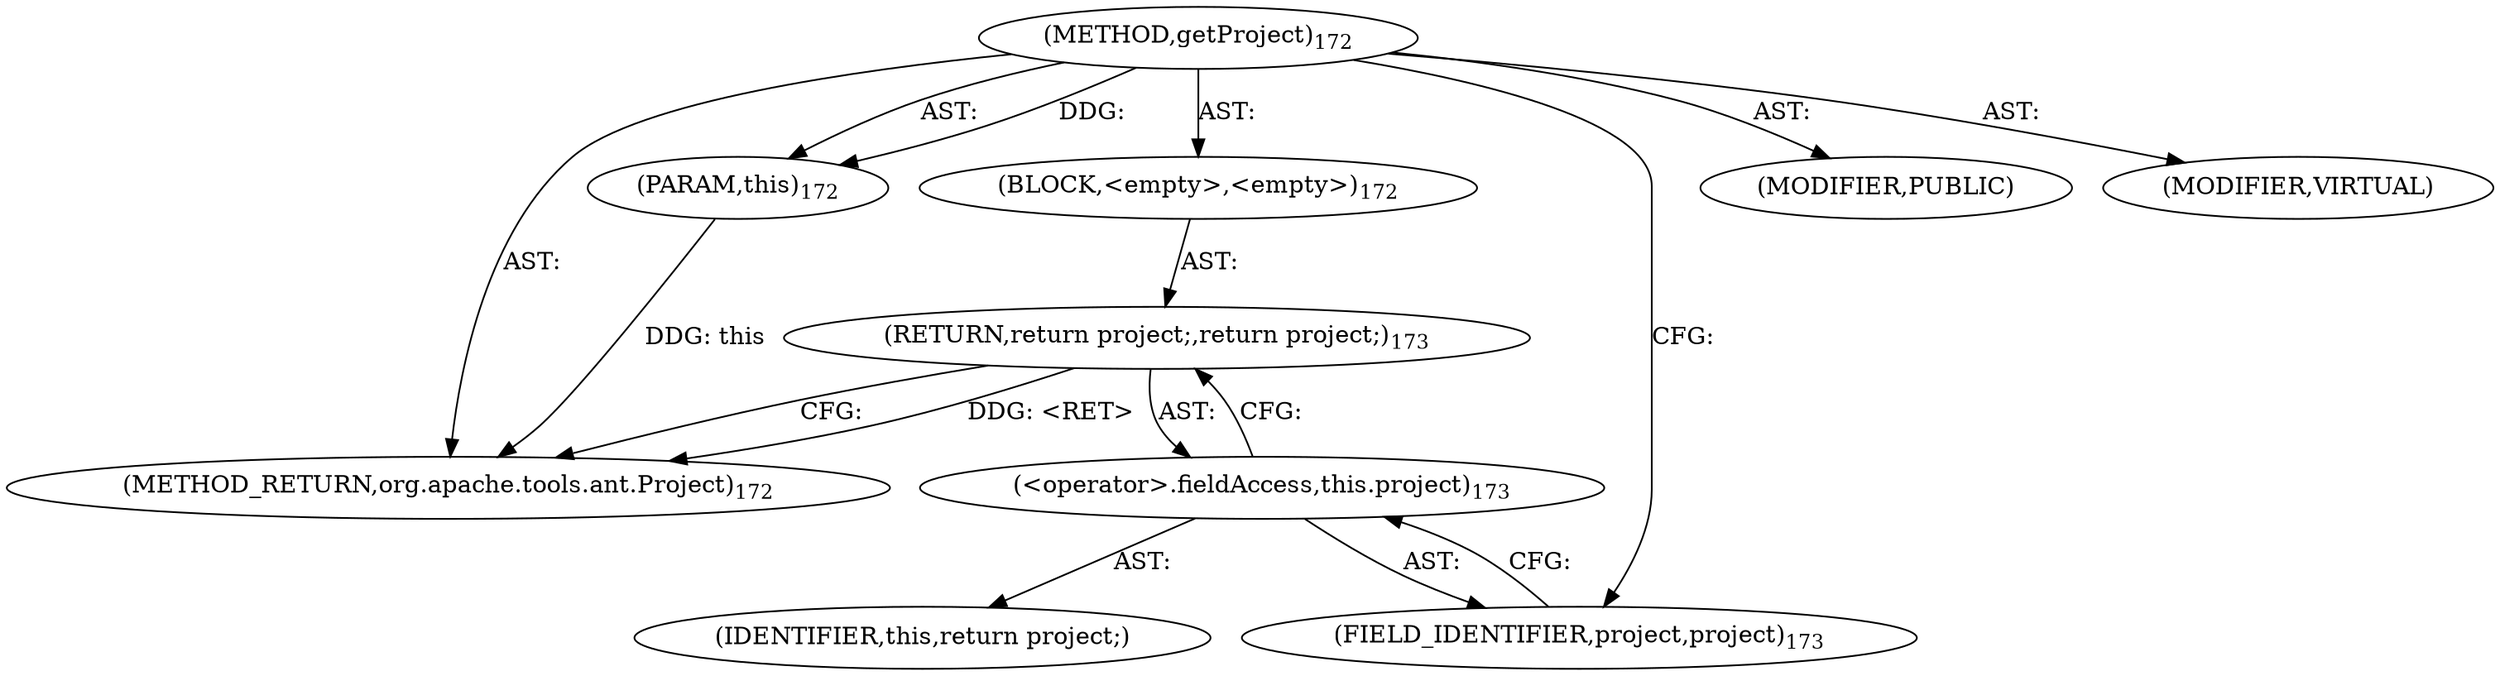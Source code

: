 digraph "getProject" {  
"111669149700" [label = <(METHOD,getProject)<SUB>172</SUB>> ]
"115964117003" [label = <(PARAM,this)<SUB>172</SUB>> ]
"25769803780" [label = <(BLOCK,&lt;empty&gt;,&lt;empty&gt;)<SUB>172</SUB>> ]
"146028888066" [label = <(RETURN,return project;,return project;)<SUB>173</SUB>> ]
"30064771115" [label = <(&lt;operator&gt;.fieldAccess,this.project)<SUB>173</SUB>> ]
"68719476765" [label = <(IDENTIFIER,this,return project;)> ]
"55834574868" [label = <(FIELD_IDENTIFIER,project,project)<SUB>173</SUB>> ]
"133143986195" [label = <(MODIFIER,PUBLIC)> ]
"133143986196" [label = <(MODIFIER,VIRTUAL)> ]
"128849018884" [label = <(METHOD_RETURN,org.apache.tools.ant.Project)<SUB>172</SUB>> ]
  "111669149700" -> "115964117003"  [ label = "AST: "] 
  "111669149700" -> "25769803780"  [ label = "AST: "] 
  "111669149700" -> "133143986195"  [ label = "AST: "] 
  "111669149700" -> "133143986196"  [ label = "AST: "] 
  "111669149700" -> "128849018884"  [ label = "AST: "] 
  "25769803780" -> "146028888066"  [ label = "AST: "] 
  "146028888066" -> "30064771115"  [ label = "AST: "] 
  "30064771115" -> "68719476765"  [ label = "AST: "] 
  "30064771115" -> "55834574868"  [ label = "AST: "] 
  "146028888066" -> "128849018884"  [ label = "CFG: "] 
  "30064771115" -> "146028888066"  [ label = "CFG: "] 
  "55834574868" -> "30064771115"  [ label = "CFG: "] 
  "111669149700" -> "55834574868"  [ label = "CFG: "] 
  "146028888066" -> "128849018884"  [ label = "DDG: &lt;RET&gt;"] 
  "115964117003" -> "128849018884"  [ label = "DDG: this"] 
  "111669149700" -> "115964117003"  [ label = "DDG: "] 
}
